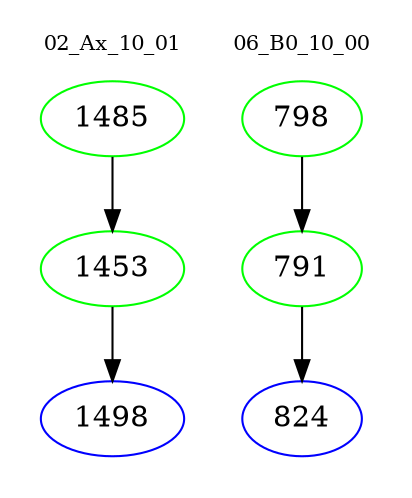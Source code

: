digraph{
subgraph cluster_0 {
color = white
label = "02_Ax_10_01";
fontsize=10;
T0_1485 [label="1485", color="green"]
T0_1485 -> T0_1453 [color="black"]
T0_1453 [label="1453", color="green"]
T0_1453 -> T0_1498 [color="black"]
T0_1498 [label="1498", color="blue"]
}
subgraph cluster_1 {
color = white
label = "06_B0_10_00";
fontsize=10;
T1_798 [label="798", color="green"]
T1_798 -> T1_791 [color="black"]
T1_791 [label="791", color="green"]
T1_791 -> T1_824 [color="black"]
T1_824 [label="824", color="blue"]
}
}
